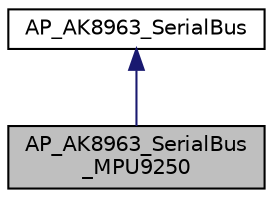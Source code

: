 digraph "AP_AK8963_SerialBus_MPU9250"
{
 // INTERACTIVE_SVG=YES
  edge [fontname="Helvetica",fontsize="10",labelfontname="Helvetica",labelfontsize="10"];
  node [fontname="Helvetica",fontsize="10",shape=record];
  Node1 [label="AP_AK8963_SerialBus\l_MPU9250",height=0.2,width=0.4,color="black", fillcolor="grey75", style="filled", fontcolor="black"];
  Node2 -> Node1 [dir="back",color="midnightblue",fontsize="10",style="solid",fontname="Helvetica"];
  Node2 [label="AP_AK8963_SerialBus",height=0.2,width=0.4,color="black", fillcolor="white", style="filled",URL="$classAP__AK8963__SerialBus.html"];
}
